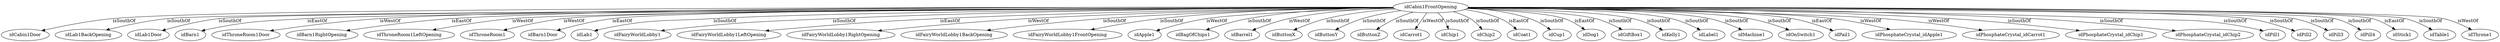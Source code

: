 strict digraph  {
idCabin1FrontOpening [node_type=entity_node];
idCabin1Door [node_type=entity_node];
idLab1BackOpening [node_type=entity_node];
idLab1Door [node_type=entity_node];
idBarn1 [node_type=entity_node];
idThroneRoom1Door [node_type=entity_node];
idBarn1RightOpening [node_type=entity_node];
idThroneRoom1LeftOpening [node_type=entity_node];
idThroneRoom1 [node_type=entity_node];
idBarn1Door [node_type=entity_node];
idLab1 [node_type=entity_node];
idFairyWorldLobby1 [node_type=entity_node];
idFairyWorldLobby1LeftOpening [node_type=entity_node];
idFairyWorldLobby1RightOpening [node_type=entity_node];
idFairyWorldLobby1BackOpening [node_type=entity_node];
idFairyWorldLobby1FrontOpening [node_type=entity_node];
idApple1 [node_type=entity_node];
idBagOfChips1 [node_type=entity_node];
idBarrel1 [node_type=entity_node];
idButtonX [node_type=entity_node];
idButtonY [node_type=entity_node];
idButtonZ [node_type=entity_node];
idCarrot1 [node_type=entity_node];
idChip1 [node_type=entity_node];
idChip2 [node_type=entity_node];
idCoat1 [node_type=entity_node];
idCup1 [node_type=entity_node];
idDog1 [node_type=entity_node];
idGiftBox1 [node_type=entity_node];
idKelly1 [node_type=entity_node];
idLabel1 [node_type=entity_node];
idMachine1 [node_type=entity_node];
idOnSwitch1 [node_type=entity_node];
idPail1 [node_type=entity_node];
idPhosphateCrystal_idApple1 [node_type=entity_node];
idPhosphateCrystal_idCarrot1 [node_type=entity_node];
idPhosphateCrystal_idChip1 [node_type=entity_node];
idPhosphateCrystal_idChip2 [node_type=entity_node];
idPill1 [node_type=entity_node];
idPill2 [node_type=entity_node];
idPill3 [node_type=entity_node];
idPill4 [node_type=entity_node];
idStick1 [node_type=entity_node];
idTable1 [node_type=entity_node];
idThrone1 [node_type=entity_node];
idCabin1FrontOpening -> idCabin1Door  [edge_type=relationship, label=isSouthOf];
idCabin1FrontOpening -> idLab1BackOpening  [edge_type=relationship, label=isSouthOf];
idCabin1FrontOpening -> idLab1Door  [edge_type=relationship, label=isSouthOf];
idCabin1FrontOpening -> idBarn1  [edge_type=relationship, label=isEastOf];
idCabin1FrontOpening -> idThroneRoom1Door  [edge_type=relationship, label=isWestOf];
idCabin1FrontOpening -> idBarn1RightOpening  [edge_type=relationship, label=isEastOf];
idCabin1FrontOpening -> idThroneRoom1LeftOpening  [edge_type=relationship, label=isWestOf];
idCabin1FrontOpening -> idThroneRoom1  [edge_type=relationship, label=isWestOf];
idCabin1FrontOpening -> idBarn1Door  [edge_type=relationship, label=isEastOf];
idCabin1FrontOpening -> idLab1  [edge_type=relationship, label=isSouthOf];
idCabin1FrontOpening -> idFairyWorldLobby1  [edge_type=relationship, label=isSouthOf];
idCabin1FrontOpening -> idFairyWorldLobby1LeftOpening  [edge_type=relationship, label=isEastOf];
idCabin1FrontOpening -> idFairyWorldLobby1RightOpening  [edge_type=relationship, label=isWestOf];
idCabin1FrontOpening -> idFairyWorldLobby1BackOpening  [edge_type=relationship, label=isSouthOf];
idCabin1FrontOpening -> idFairyWorldLobby1FrontOpening  [edge_type=relationship, label=isSouthOf];
idCabin1FrontOpening -> idApple1  [edge_type=relationship, label=isWestOf];
idCabin1FrontOpening -> idBagOfChips1  [edge_type=relationship, label=isSouthOf];
idCabin1FrontOpening -> idBarrel1  [edge_type=relationship, label=isWestOf];
idCabin1FrontOpening -> idButtonX  [edge_type=relationship, label=isSouthOf];
idCabin1FrontOpening -> idButtonY  [edge_type=relationship, label=isSouthOf];
idCabin1FrontOpening -> idButtonZ  [edge_type=relationship, label=isSouthOf];
idCabin1FrontOpening -> idCarrot1  [edge_type=relationship, label=isWestOf];
idCabin1FrontOpening -> idChip1  [edge_type=relationship, label=isSouthOf];
idCabin1FrontOpening -> idChip2  [edge_type=relationship, label=isSouthOf];
idCabin1FrontOpening -> idCoat1  [edge_type=relationship, label=isEastOf];
idCabin1FrontOpening -> idCup1  [edge_type=relationship, label=isSouthOf];
idCabin1FrontOpening -> idDog1  [edge_type=relationship, label=isEastOf];
idCabin1FrontOpening -> idGiftBox1  [edge_type=relationship, label=isSouthOf];
idCabin1FrontOpening -> idKelly1  [edge_type=relationship, label=isSouthOf];
idCabin1FrontOpening -> idLabel1  [edge_type=relationship, label=isSouthOf];
idCabin1FrontOpening -> idMachine1  [edge_type=relationship, label=isSouthOf];
idCabin1FrontOpening -> idOnSwitch1  [edge_type=relationship, label=isSouthOf];
idCabin1FrontOpening -> idPail1  [edge_type=relationship, label=isEastOf];
idCabin1FrontOpening -> idPhosphateCrystal_idApple1  [edge_type=relationship, label=isWestOf];
idCabin1FrontOpening -> idPhosphateCrystal_idCarrot1  [edge_type=relationship, label=isWestOf];
idCabin1FrontOpening -> idPhosphateCrystal_idChip1  [edge_type=relationship, label=isSouthOf];
idCabin1FrontOpening -> idPhosphateCrystal_idChip2  [edge_type=relationship, label=isSouthOf];
idCabin1FrontOpening -> idPill1  [edge_type=relationship, label=isSouthOf];
idCabin1FrontOpening -> idPill2  [edge_type=relationship, label=isSouthOf];
idCabin1FrontOpening -> idPill3  [edge_type=relationship, label=isSouthOf];
idCabin1FrontOpening -> idPill4  [edge_type=relationship, label=isSouthOf];
idCabin1FrontOpening -> idStick1  [edge_type=relationship, label=isEastOf];
idCabin1FrontOpening -> idTable1  [edge_type=relationship, label=isSouthOf];
idCabin1FrontOpening -> idThrone1  [edge_type=relationship, label=isWestOf];
}
